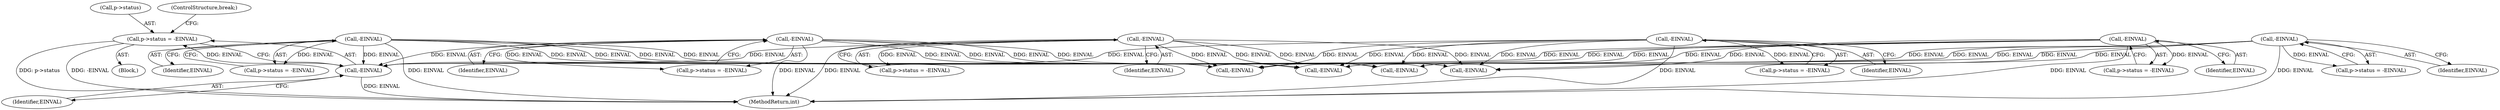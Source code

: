 digraph "0_Android_d72ea85c78a1a68bf99fd5804ad9784b4102fe57@pointer" {
"1000425" [label="(Call,p->status = -EINVAL)"];
"1000429" [label="(Call,-EINVAL)"];
"1000250" [label="(Call,-EINVAL)"];
"1000295" [label="(Call,-EINVAL)"];
"1000227" [label="(Call,-EINVAL)"];
"1000277" [label="(Call,-EINVAL)"];
"1000202" [label="(Call,-EINVAL)"];
"1000179" [label="(Call,-EINVAL)"];
"1000601" [label="(Call,-EINVAL)"];
"1000180" [label="(Identifier,EINVAL)"];
"1000273" [label="(Call,p->status = -EINVAL)"];
"1000512" [label="(Call,-EINVAL)"];
"1000400" [label="(Call,-EINVAL)"];
"1000425" [label="(Call,p->status = -EINVAL)"];
"1000291" [label="(Call,p->status = -EINVAL)"];
"1000369" [label="(Call,-EINVAL)"];
"1000246" [label="(Call,p->status = -EINVAL)"];
"1000295" [label="(Call,-EINVAL)"];
"1000426" [label="(Call,p->status)"];
"1000251" [label="(Identifier,EINVAL)"];
"1000223" [label="(Call,p->status = -EINVAL)"];
"1000228" [label="(Identifier,EINVAL)"];
"1000202" [label="(Call,-EINVAL)"];
"1000227" [label="(Call,-EINVAL)"];
"1000429" [label="(Call,-EINVAL)"];
"1000203" [label="(Identifier,EINVAL)"];
"1000278" [label="(Identifier,EINVAL)"];
"1000606" [label="(MethodReturn,int)"];
"1000250" [label="(Call,-EINVAL)"];
"1000431" [label="(ControlStructure,break;)"];
"1000198" [label="(Call,p->status = -EINVAL)"];
"1000296" [label="(Identifier,EINVAL)"];
"1000179" [label="(Call,-EINVAL)"];
"1000424" [label="(Block,)"];
"1000175" [label="(Call,p->status = -EINVAL)"];
"1000430" [label="(Identifier,EINVAL)"];
"1000277" [label="(Call,-EINVAL)"];
"1000425" -> "1000424"  [label="AST: "];
"1000425" -> "1000429"  [label="CFG: "];
"1000426" -> "1000425"  [label="AST: "];
"1000429" -> "1000425"  [label="AST: "];
"1000431" -> "1000425"  [label="CFG: "];
"1000425" -> "1000606"  [label="DDG: p->status"];
"1000425" -> "1000606"  [label="DDG: -EINVAL"];
"1000429" -> "1000425"  [label="DDG: EINVAL"];
"1000429" -> "1000430"  [label="CFG: "];
"1000430" -> "1000429"  [label="AST: "];
"1000429" -> "1000606"  [label="DDG: EINVAL"];
"1000250" -> "1000429"  [label="DDG: EINVAL"];
"1000295" -> "1000429"  [label="DDG: EINVAL"];
"1000227" -> "1000429"  [label="DDG: EINVAL"];
"1000277" -> "1000429"  [label="DDG: EINVAL"];
"1000202" -> "1000429"  [label="DDG: EINVAL"];
"1000179" -> "1000429"  [label="DDG: EINVAL"];
"1000250" -> "1000246"  [label="AST: "];
"1000250" -> "1000251"  [label="CFG: "];
"1000251" -> "1000250"  [label="AST: "];
"1000246" -> "1000250"  [label="CFG: "];
"1000250" -> "1000606"  [label="DDG: EINVAL"];
"1000250" -> "1000246"  [label="DDG: EINVAL"];
"1000250" -> "1000369"  [label="DDG: EINVAL"];
"1000250" -> "1000400"  [label="DDG: EINVAL"];
"1000250" -> "1000512"  [label="DDG: EINVAL"];
"1000250" -> "1000601"  [label="DDG: EINVAL"];
"1000295" -> "1000291"  [label="AST: "];
"1000295" -> "1000296"  [label="CFG: "];
"1000296" -> "1000295"  [label="AST: "];
"1000291" -> "1000295"  [label="CFG: "];
"1000295" -> "1000606"  [label="DDG: EINVAL"];
"1000295" -> "1000291"  [label="DDG: EINVAL"];
"1000295" -> "1000369"  [label="DDG: EINVAL"];
"1000295" -> "1000400"  [label="DDG: EINVAL"];
"1000295" -> "1000512"  [label="DDG: EINVAL"];
"1000295" -> "1000601"  [label="DDG: EINVAL"];
"1000227" -> "1000223"  [label="AST: "];
"1000227" -> "1000228"  [label="CFG: "];
"1000228" -> "1000227"  [label="AST: "];
"1000223" -> "1000227"  [label="CFG: "];
"1000227" -> "1000606"  [label="DDG: EINVAL"];
"1000227" -> "1000223"  [label="DDG: EINVAL"];
"1000227" -> "1000369"  [label="DDG: EINVAL"];
"1000227" -> "1000400"  [label="DDG: EINVAL"];
"1000227" -> "1000512"  [label="DDG: EINVAL"];
"1000227" -> "1000601"  [label="DDG: EINVAL"];
"1000277" -> "1000273"  [label="AST: "];
"1000277" -> "1000278"  [label="CFG: "];
"1000278" -> "1000277"  [label="AST: "];
"1000273" -> "1000277"  [label="CFG: "];
"1000277" -> "1000606"  [label="DDG: EINVAL"];
"1000277" -> "1000273"  [label="DDG: EINVAL"];
"1000277" -> "1000369"  [label="DDG: EINVAL"];
"1000277" -> "1000400"  [label="DDG: EINVAL"];
"1000277" -> "1000512"  [label="DDG: EINVAL"];
"1000277" -> "1000601"  [label="DDG: EINVAL"];
"1000202" -> "1000198"  [label="AST: "];
"1000202" -> "1000203"  [label="CFG: "];
"1000203" -> "1000202"  [label="AST: "];
"1000198" -> "1000202"  [label="CFG: "];
"1000202" -> "1000606"  [label="DDG: EINVAL"];
"1000202" -> "1000198"  [label="DDG: EINVAL"];
"1000202" -> "1000369"  [label="DDG: EINVAL"];
"1000202" -> "1000400"  [label="DDG: EINVAL"];
"1000202" -> "1000512"  [label="DDG: EINVAL"];
"1000202" -> "1000601"  [label="DDG: EINVAL"];
"1000179" -> "1000175"  [label="AST: "];
"1000179" -> "1000180"  [label="CFG: "];
"1000180" -> "1000179"  [label="AST: "];
"1000175" -> "1000179"  [label="CFG: "];
"1000179" -> "1000606"  [label="DDG: EINVAL"];
"1000179" -> "1000175"  [label="DDG: EINVAL"];
"1000179" -> "1000369"  [label="DDG: EINVAL"];
"1000179" -> "1000400"  [label="DDG: EINVAL"];
"1000179" -> "1000512"  [label="DDG: EINVAL"];
"1000179" -> "1000601"  [label="DDG: EINVAL"];
}
